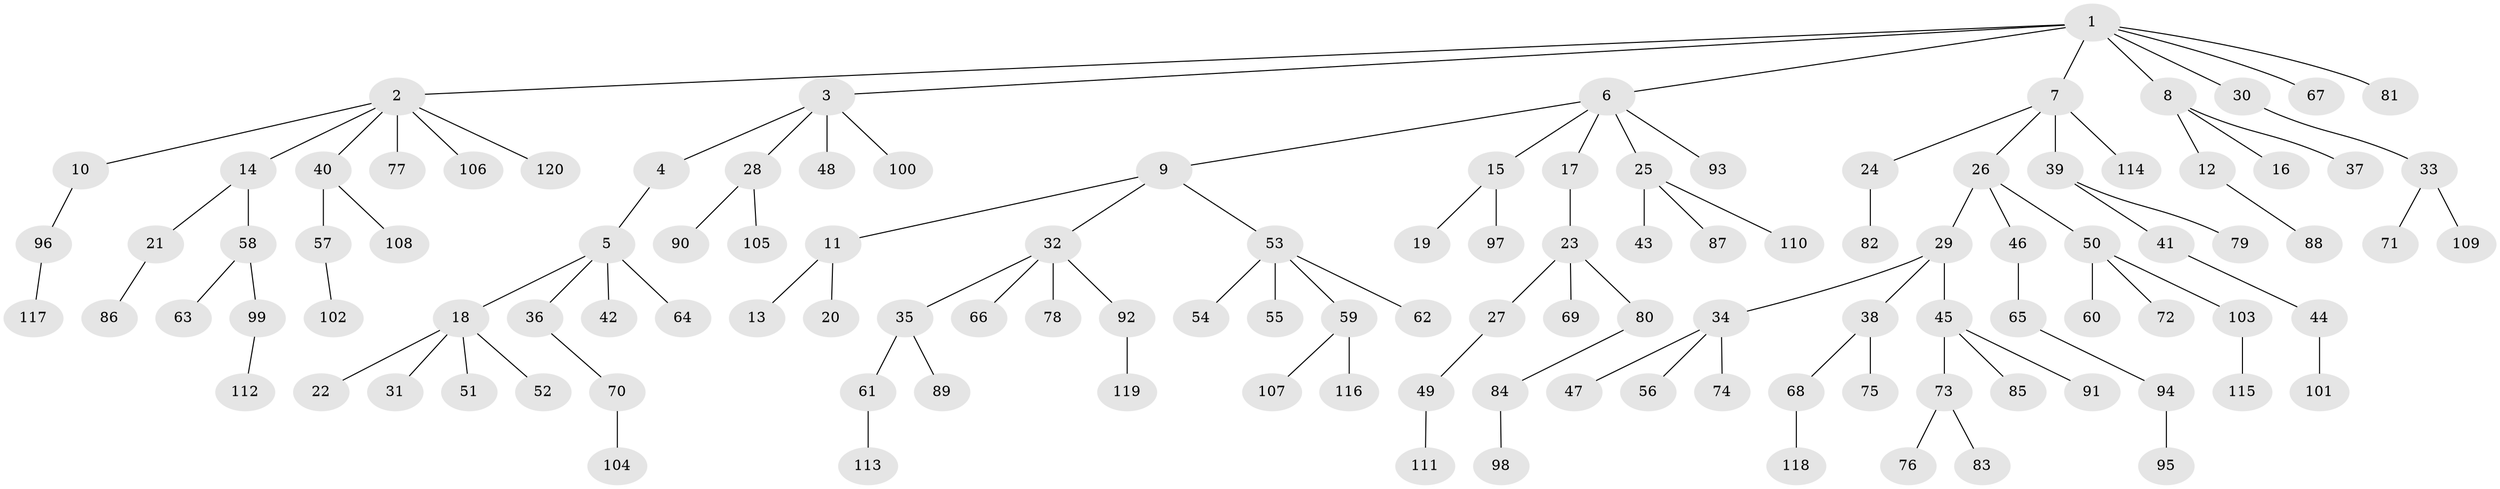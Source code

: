 // Generated by graph-tools (version 1.1) at 2025/36/03/09/25 02:36:45]
// undirected, 120 vertices, 119 edges
graph export_dot {
graph [start="1"]
  node [color=gray90,style=filled];
  1;
  2;
  3;
  4;
  5;
  6;
  7;
  8;
  9;
  10;
  11;
  12;
  13;
  14;
  15;
  16;
  17;
  18;
  19;
  20;
  21;
  22;
  23;
  24;
  25;
  26;
  27;
  28;
  29;
  30;
  31;
  32;
  33;
  34;
  35;
  36;
  37;
  38;
  39;
  40;
  41;
  42;
  43;
  44;
  45;
  46;
  47;
  48;
  49;
  50;
  51;
  52;
  53;
  54;
  55;
  56;
  57;
  58;
  59;
  60;
  61;
  62;
  63;
  64;
  65;
  66;
  67;
  68;
  69;
  70;
  71;
  72;
  73;
  74;
  75;
  76;
  77;
  78;
  79;
  80;
  81;
  82;
  83;
  84;
  85;
  86;
  87;
  88;
  89;
  90;
  91;
  92;
  93;
  94;
  95;
  96;
  97;
  98;
  99;
  100;
  101;
  102;
  103;
  104;
  105;
  106;
  107;
  108;
  109;
  110;
  111;
  112;
  113;
  114;
  115;
  116;
  117;
  118;
  119;
  120;
  1 -- 2;
  1 -- 3;
  1 -- 6;
  1 -- 7;
  1 -- 8;
  1 -- 30;
  1 -- 67;
  1 -- 81;
  2 -- 10;
  2 -- 14;
  2 -- 40;
  2 -- 77;
  2 -- 106;
  2 -- 120;
  3 -- 4;
  3 -- 28;
  3 -- 48;
  3 -- 100;
  4 -- 5;
  5 -- 18;
  5 -- 36;
  5 -- 42;
  5 -- 64;
  6 -- 9;
  6 -- 15;
  6 -- 17;
  6 -- 25;
  6 -- 93;
  7 -- 24;
  7 -- 26;
  7 -- 39;
  7 -- 114;
  8 -- 12;
  8 -- 16;
  8 -- 37;
  9 -- 11;
  9 -- 32;
  9 -- 53;
  10 -- 96;
  11 -- 13;
  11 -- 20;
  12 -- 88;
  14 -- 21;
  14 -- 58;
  15 -- 19;
  15 -- 97;
  17 -- 23;
  18 -- 22;
  18 -- 31;
  18 -- 51;
  18 -- 52;
  21 -- 86;
  23 -- 27;
  23 -- 69;
  23 -- 80;
  24 -- 82;
  25 -- 43;
  25 -- 87;
  25 -- 110;
  26 -- 29;
  26 -- 46;
  26 -- 50;
  27 -- 49;
  28 -- 90;
  28 -- 105;
  29 -- 34;
  29 -- 38;
  29 -- 45;
  30 -- 33;
  32 -- 35;
  32 -- 66;
  32 -- 78;
  32 -- 92;
  33 -- 71;
  33 -- 109;
  34 -- 47;
  34 -- 56;
  34 -- 74;
  35 -- 61;
  35 -- 89;
  36 -- 70;
  38 -- 68;
  38 -- 75;
  39 -- 41;
  39 -- 79;
  40 -- 57;
  40 -- 108;
  41 -- 44;
  44 -- 101;
  45 -- 73;
  45 -- 85;
  45 -- 91;
  46 -- 65;
  49 -- 111;
  50 -- 60;
  50 -- 72;
  50 -- 103;
  53 -- 54;
  53 -- 55;
  53 -- 59;
  53 -- 62;
  57 -- 102;
  58 -- 63;
  58 -- 99;
  59 -- 107;
  59 -- 116;
  61 -- 113;
  65 -- 94;
  68 -- 118;
  70 -- 104;
  73 -- 76;
  73 -- 83;
  80 -- 84;
  84 -- 98;
  92 -- 119;
  94 -- 95;
  96 -- 117;
  99 -- 112;
  103 -- 115;
}
